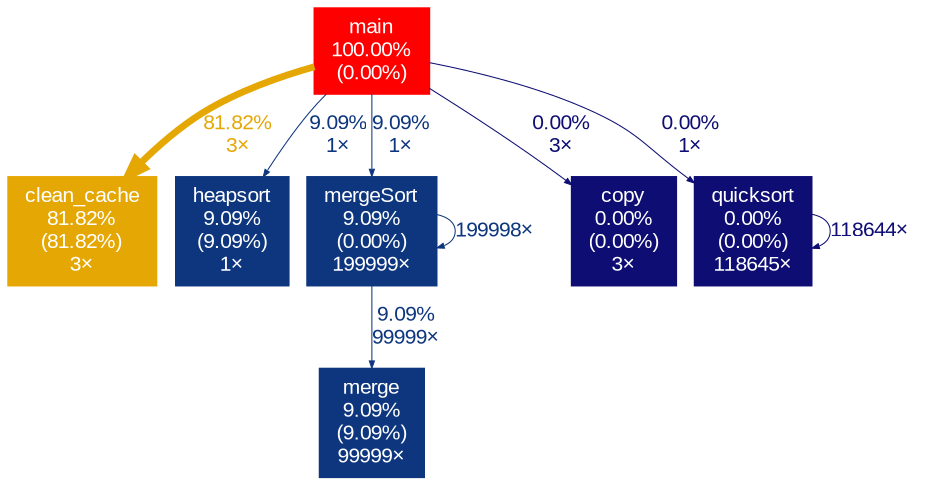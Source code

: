digraph {
	graph [fontname=Arial, nodesep=0.125, ranksep=0.25];
	node [fontcolor=white, fontname=Arial, height=0, shape=box, style=filled, width=0];
	edge [fontname=Arial];
	1 [color="#ff0000", fontcolor="#ffffff", fontsize="10.00", label="main\n100.00%\n(0.00%)"];
	1 -> 2 [arrowsize="0.90", color="#e4a704", fontcolor="#e4a704", fontsize="10.00", label="81.82%\n3×", labeldistance="3.27", penwidth="3.27"];
	1 -> 4 [arrowsize="0.35", color="#0d367e", fontcolor="#0d367e", fontsize="10.00", label="9.09%\n1×", labeldistance="0.50", penwidth="0.50"];
	1 -> 5 [arrowsize="0.35", color="#0d367e", fontcolor="#0d367e", fontsize="10.00", label="9.09%\n1×", labeldistance="0.50", penwidth="0.50"];
	1 -> 6 [arrowsize="0.35", color="#0d0d73", fontcolor="#0d0d73", fontsize="10.00", label="0.00%\n3×", labeldistance="0.50", penwidth="0.50"];
	1 -> 7 [arrowsize="0.35", color="#0d0d73", fontcolor="#0d0d73", fontsize="10.00", label="0.00%\n1×", labeldistance="0.50", penwidth="0.50"];
	2 [color="#e4a704", fontcolor="#ffffff", fontsize="10.00", label="clean_cache\n81.82%\n(81.82%)\n3×"];
	3 [color="#0d367e", fontcolor="#ffffff", fontsize="10.00", label="merge\n9.09%\n(9.09%)\n99999×"];
	4 [color="#0d367e", fontcolor="#ffffff", fontsize="10.00", label="heapsort\n9.09%\n(9.09%)\n1×"];
	5 [color="#0d367e", fontcolor="#ffffff", fontsize="10.00", label="mergeSort\n9.09%\n(0.00%)\n199999×"];
	5 -> 3 [arrowsize="0.35", color="#0d367e", fontcolor="#0d367e", fontsize="10.00", label="9.09%\n99999×", labeldistance="0.50", penwidth="0.50"];
	5 -> 5 [arrowsize="0.35", color="#0d367e", fontcolor="#0d367e", fontsize="10.00", label="199998×", labeldistance="0.50", penwidth="0.50"];
	6 [color="#0d0d73", fontcolor="#ffffff", fontsize="10.00", label="copy\n0.00%\n(0.00%)\n3×"];
	7 [color="#0d0d73", fontcolor="#ffffff", fontsize="10.00", label="quicksort\n0.00%\n(0.00%)\n118645×"];
	7 -> 7 [arrowsize="0.35", color="#0d0d73", fontcolor="#0d0d73", fontsize="10.00", label="118644×", labeldistance="0.50", penwidth="0.50"];
}
